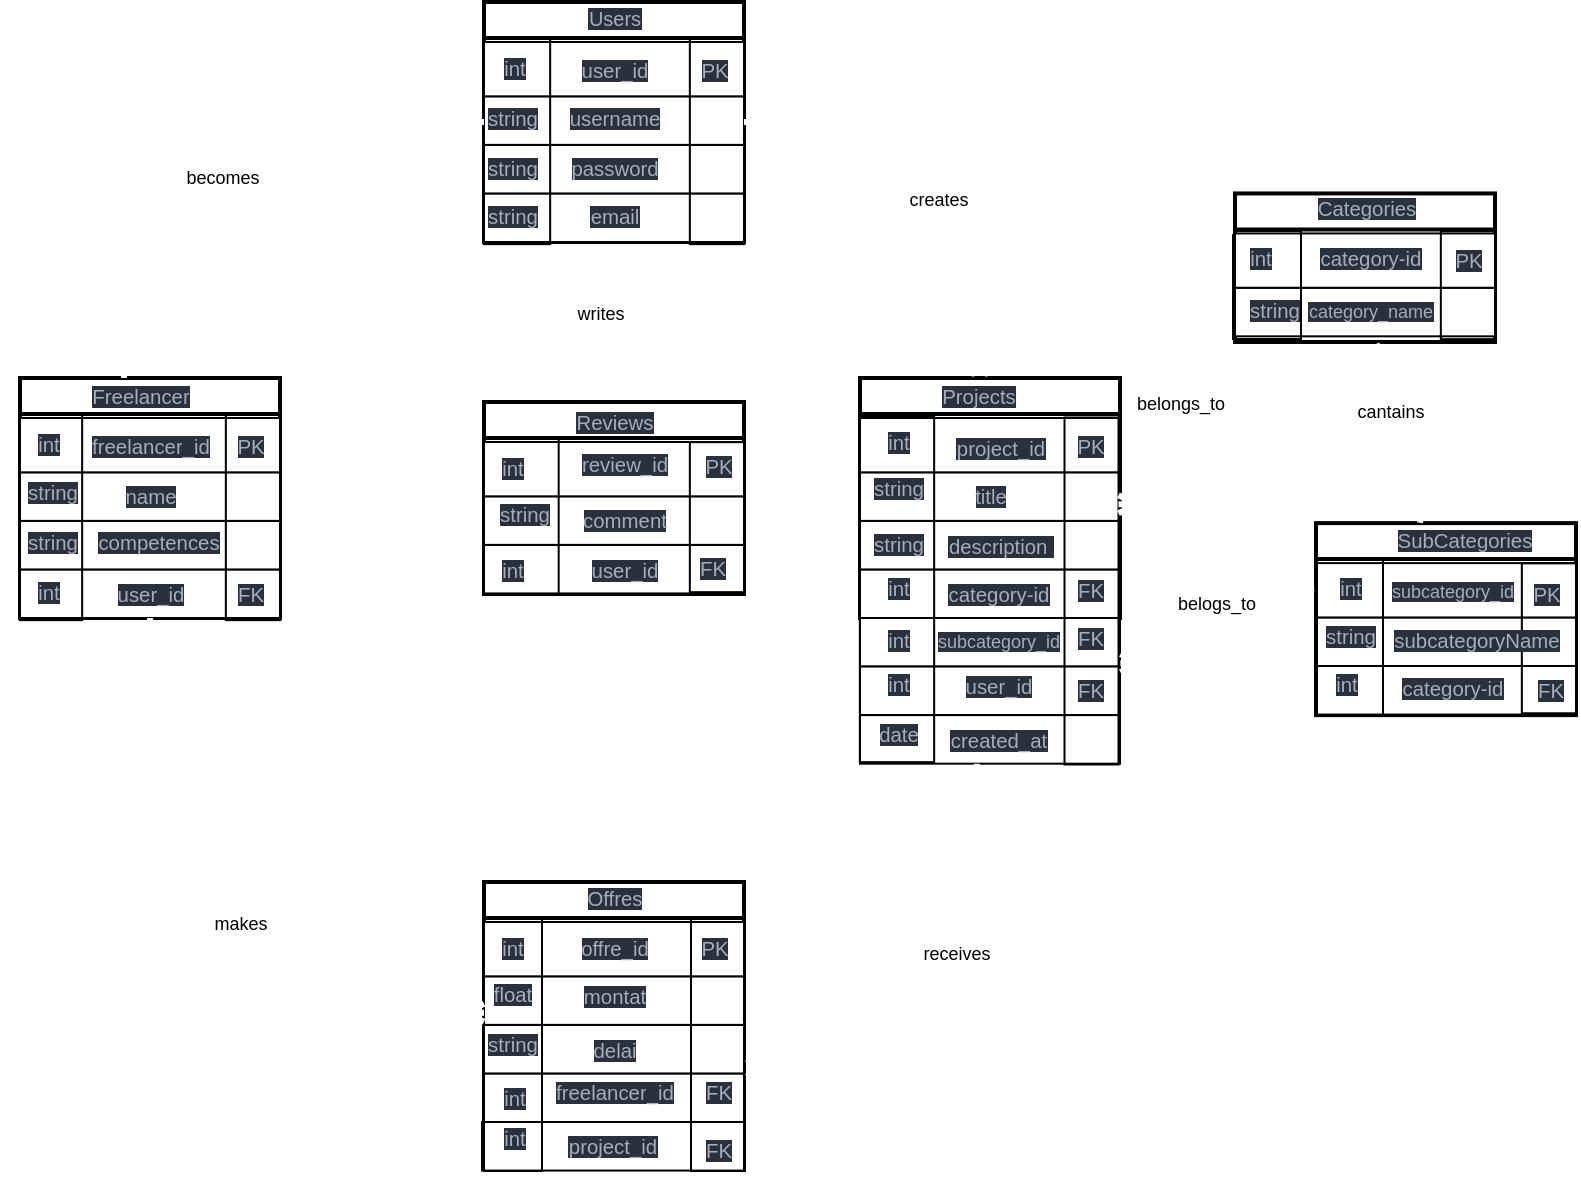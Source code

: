 <mxfile>
    <diagram id="VDXFUBo6pc3ZmlPbq-25" name="Page-1">
        <mxGraphModel dx="319" dy="726" grid="1" gridSize="10" guides="1" tooltips="1" connect="1" arrows="1" fold="1" page="1" pageScale="1" pageWidth="850" pageHeight="1100" math="0" shadow="0">
            <root>
                <mxCell id="0"/>
                <mxCell id="1" parent="0"/>
                <mxCell id="11" value="" style="edgeStyle=none;html=1;strokeColor=#FFFFFF;strokeWidth=3;endArrow=ERzeroToMany;endFill=0;endSize=5;targetPerimeterSpacing=0;elbow=vertical;rounded=1;startArrow=ERmandOne;startFill=0;" parent="1" edge="1">
                    <mxGeometry relative="1" as="geometry">
                        <mxPoint x="359.74" y="210" as="sourcePoint"/>
                        <mxPoint x="359.74" y="290" as="targetPoint"/>
                    </mxGeometry>
                </mxCell>
                <mxCell id="244" value="writes" style="edgeLabel;html=1;align=center;verticalAlign=middle;resizable=0;points=[];fontSize=9;" vertex="1" connectable="0" parent="11">
                    <mxGeometry x="-0.262" y="-3" relative="1" as="geometry">
                        <mxPoint x="1" y="6" as="offset"/>
                    </mxGeometry>
                </mxCell>
                <mxCell id="31" value="" style="strokeWidth=2;html=1;shape=mxgraph.lean_mapping.manufacturing_process;fontSize=12;verticalAlign=middle;html=1;align=center;whiteSpace=wrap;rounded=1;strokeColor=default;fontFamily=Helvetica;fontColor=default;fillColor=default;gradientColor=none;horizontal=1;" parent="1" vertex="1">
                    <mxGeometry x="300" y="90" width="130" height="120" as="geometry"/>
                </mxCell>
                <mxCell id="41" value="" style="text;fontSize=12;spacingLeft=2;verticalAlign=top;align=center;spacingTop=-5;resizeWidth=1;rounded=0;strokeColor=default;fontFamily=Helvetica;fontColor=default;fillColor=default;gradientColor=none;html=1;" parent="1" vertex="1">
                    <mxGeometry x="300" y="185.72" width="130" height="24.28" as="geometry"/>
                </mxCell>
                <mxCell id="47" value="" style="text;fontSize=12;spacingLeft=2;verticalAlign=top;align=center;spacingTop=-5;resizeWidth=1;rounded=0;strokeColor=default;fontFamily=Helvetica;fontColor=default;fillColor=default;gradientColor=none;html=1;" parent="1" vertex="1">
                    <mxGeometry x="300" y="161.44" width="130" height="24.28" as="geometry"/>
                </mxCell>
                <mxCell id="48" value="" style="text;fontSize=12;spacingLeft=2;verticalAlign=top;align=center;spacingTop=-5;resizeWidth=1;rounded=0;strokeColor=default;fontFamily=Helvetica;fontColor=default;fillColor=default;gradientColor=none;html=1;" parent="1" vertex="1">
                    <mxGeometry x="300" y="137.16" width="130" height="24.28" as="geometry"/>
                </mxCell>
                <mxCell id="49" value="" style="text;fontSize=12;spacingLeft=2;verticalAlign=top;align=center;spacingTop=-5;resizeWidth=1;rounded=0;strokeColor=default;fontFamily=Helvetica;fontColor=default;fillColor=default;gradientColor=none;html=1;" parent="1" vertex="1">
                    <mxGeometry x="300" y="110" width="130" height="27.16" as="geometry"/>
                </mxCell>
                <mxCell id="51" value="" style="text;fontSize=12;spacingLeft=2;verticalAlign=top;align=center;spacingTop=-5;resizeWidth=1;rounded=0;strokeColor=default;fontFamily=Helvetica;fontColor=default;fillColor=none;gradientColor=none;html=1;rotation=90;" parent="1" vertex="1">
                    <mxGeometry x="365" y="146" width="103" height="27.16" as="geometry"/>
                </mxCell>
                <mxCell id="52" value="" style="text;fontSize=12;spacingLeft=2;verticalAlign=top;align=center;spacingTop=-5;resizeWidth=1;rounded=0;strokeColor=default;fontFamily=Helvetica;fontColor=default;fillColor=none;gradientColor=none;html=1;rotation=90;" parent="1" vertex="1">
                    <mxGeometry x="265" y="143" width="103" height="33.16" as="geometry"/>
                </mxCell>
                <mxCell id="56" value="" style="strokeWidth=2;html=1;shape=mxgraph.lean_mapping.manufacturing_process;fontSize=12;verticalAlign=middle;html=1;align=center;whiteSpace=wrap;rounded=1;strokeColor=default;fontFamily=Helvetica;fontColor=default;fillColor=default;gradientColor=none;horizontal=1;" parent="1" vertex="1">
                    <mxGeometry x="300" y="290" width="130" height="96" as="geometry"/>
                </mxCell>
                <mxCell id="58" value="" style="text;fontSize=12;spacingLeft=2;verticalAlign=top;align=center;spacingTop=-5;resizeWidth=1;rounded=0;strokeColor=default;fontFamily=Helvetica;fontColor=default;fillColor=default;gradientColor=none;html=1;" parent="1" vertex="1">
                    <mxGeometry x="300" y="361.44" width="130" height="24.28" as="geometry"/>
                </mxCell>
                <mxCell id="59" value="" style="text;fontSize=12;spacingLeft=2;verticalAlign=top;align=center;spacingTop=-5;resizeWidth=1;rounded=0;strokeColor=default;fontFamily=Helvetica;fontColor=default;fillColor=default;gradientColor=none;html=1;" parent="1" vertex="1">
                    <mxGeometry x="300" y="337.16" width="130" height="24.28" as="geometry"/>
                </mxCell>
                <mxCell id="60" value="" style="text;fontSize=12;spacingLeft=2;verticalAlign=top;align=center;spacingTop=-5;resizeWidth=1;rounded=0;strokeColor=default;fontFamily=Helvetica;fontColor=default;fillColor=default;gradientColor=none;html=1;" parent="1" vertex="1">
                    <mxGeometry x="300" y="310" width="130" height="27.16" as="geometry"/>
                </mxCell>
                <mxCell id="61" value="" style="text;fontSize=12;spacingLeft=2;verticalAlign=top;align=center;spacingTop=-5;resizeWidth=1;rounded=0;strokeColor=default;fontFamily=Helvetica;fontColor=default;fillColor=none;gradientColor=none;html=1;rotation=90;" parent="1" vertex="1">
                    <mxGeometry x="379" y="334" width="75" height="27.16" as="geometry"/>
                </mxCell>
                <mxCell id="62" value="" style="text;fontSize=12;spacingLeft=2;verticalAlign=top;align=center;spacingTop=-5;resizeWidth=1;rounded=0;strokeColor=default;fontFamily=Helvetica;fontColor=default;fillColor=none;gradientColor=none;html=1;rotation=90;" parent="1" vertex="1">
                    <mxGeometry x="279.63" y="328.38" width="78" height="37.41" as="geometry"/>
                </mxCell>
                <mxCell id="63" value="" style="strokeWidth=2;html=1;shape=mxgraph.lean_mapping.manufacturing_process;fontSize=12;verticalAlign=middle;html=1;align=center;whiteSpace=wrap;rounded=1;strokeColor=default;fontFamily=Helvetica;fontColor=default;fillColor=default;gradientColor=none;horizontal=1;" parent="1" vertex="1">
                    <mxGeometry x="68" y="278" width="130" height="120" as="geometry"/>
                </mxCell>
                <mxCell id="64" value="" style="text;fontSize=12;spacingLeft=2;verticalAlign=top;align=center;spacingTop=-5;resizeWidth=1;rounded=0;strokeColor=default;fontFamily=Helvetica;fontColor=default;fillColor=default;gradientColor=none;html=1;" parent="1" vertex="1">
                    <mxGeometry x="68" y="373.72" width="130" height="24.28" as="geometry"/>
                </mxCell>
                <mxCell id="65" value="" style="text;fontSize=12;spacingLeft=2;verticalAlign=top;align=center;spacingTop=-5;resizeWidth=1;rounded=0;strokeColor=default;fontFamily=Helvetica;fontColor=default;fillColor=default;gradientColor=none;html=1;" parent="1" vertex="1">
                    <mxGeometry x="68" y="349.44" width="130" height="24.28" as="geometry"/>
                </mxCell>
                <mxCell id="66" value="" style="text;fontSize=12;spacingLeft=2;verticalAlign=top;align=center;spacingTop=-5;resizeWidth=1;rounded=0;strokeColor=default;fontFamily=Helvetica;fontColor=default;fillColor=default;gradientColor=none;html=1;" parent="1" vertex="1">
                    <mxGeometry x="68" y="325.16" width="130" height="24.28" as="geometry"/>
                </mxCell>
                <mxCell id="67" value="" style="text;fontSize=12;spacingLeft=2;verticalAlign=top;align=center;spacingTop=-5;resizeWidth=1;rounded=0;strokeColor=default;fontFamily=Helvetica;fontColor=default;fillColor=default;gradientColor=none;html=1;" parent="1" vertex="1">
                    <mxGeometry x="68" y="298" width="130" height="27.16" as="geometry"/>
                </mxCell>
                <mxCell id="68" value="" style="text;fontSize=12;spacingLeft=2;verticalAlign=top;align=center;spacingTop=-5;resizeWidth=1;rounded=0;strokeColor=default;fontFamily=Helvetica;fontColor=default;fillColor=none;gradientColor=none;html=1;rotation=90;" parent="1" vertex="1">
                    <mxGeometry x="133" y="334" width="103" height="27.16" as="geometry"/>
                </mxCell>
                <mxCell id="69" value="" style="text;fontSize=12;spacingLeft=2;verticalAlign=top;align=center;spacingTop=-5;resizeWidth=1;rounded=0;strokeColor=default;fontFamily=Helvetica;fontColor=default;fillColor=none;gradientColor=none;html=1;rotation=90;" parent="1" vertex="1">
                    <mxGeometry x="32" y="332" width="103" height="31.16" as="geometry"/>
                </mxCell>
                <mxCell id="70" value="" style="edgeStyle=orthogonalEdgeStyle;html=1;strokeColor=#FFFFFF;strokeWidth=3;endArrow=ERone;endFill=0;endSize=5;targetPerimeterSpacing=0;elbow=vertical;rounded=1;startArrow=ERmandOne;startFill=0;curved=1;" parent="1" source="31" edge="1">
                    <mxGeometry relative="1" as="geometry">
                        <mxPoint x="120" y="198.0" as="sourcePoint"/>
                        <mxPoint x="120" y="278.0" as="targetPoint"/>
                    </mxGeometry>
                </mxCell>
                <mxCell id="233" value="becomes" style="edgeLabel;html=1;align=center;verticalAlign=middle;resizable=0;points=[];fontSize=9;" vertex="1" connectable="0" parent="70">
                    <mxGeometry x="-0.148" y="28" relative="1" as="geometry">
                        <mxPoint as="offset"/>
                    </mxGeometry>
                </mxCell>
                <mxCell id="73" value="" style="strokeWidth=2;html=1;shape=mxgraph.lean_mapping.manufacturing_process;fontSize=12;verticalAlign=middle;html=1;align=center;whiteSpace=wrap;rounded=1;strokeColor=default;fontFamily=Helvetica;fontColor=default;fillColor=default;gradientColor=none;horizontal=1;" parent="1" vertex="1">
                    <mxGeometry x="488" y="278" width="130" height="120" as="geometry"/>
                </mxCell>
                <mxCell id="74" value="" style="text;fontSize=12;spacingLeft=2;verticalAlign=top;align=center;spacingTop=-5;resizeWidth=1;rounded=0;strokeColor=default;fontFamily=Helvetica;fontColor=default;fillColor=default;gradientColor=none;html=1;" parent="1" vertex="1">
                    <mxGeometry x="488" y="373.72" width="130" height="24.28" as="geometry"/>
                </mxCell>
                <mxCell id="75" value="" style="text;fontSize=12;spacingLeft=2;verticalAlign=top;align=center;spacingTop=-5;resizeWidth=1;rounded=0;strokeColor=default;fontFamily=Helvetica;fontColor=default;fillColor=default;gradientColor=none;html=1;" parent="1" vertex="1">
                    <mxGeometry x="488" y="349.44" width="130" height="24.28" as="geometry"/>
                </mxCell>
                <mxCell id="76" value="" style="text;fontSize=12;spacingLeft=2;verticalAlign=top;align=center;spacingTop=-5;resizeWidth=1;rounded=0;strokeColor=default;fontFamily=Helvetica;fontColor=default;fillColor=default;gradientColor=none;html=1;" parent="1" vertex="1">
                    <mxGeometry x="488" y="325.16" width="130" height="24.28" as="geometry"/>
                </mxCell>
                <mxCell id="77" value="" style="text;fontSize=12;spacingLeft=2;verticalAlign=top;align=center;spacingTop=-5;resizeWidth=1;rounded=0;strokeColor=default;fontFamily=Helvetica;fontColor=default;fillColor=default;gradientColor=none;html=1;" parent="1" vertex="1">
                    <mxGeometry x="488" y="298" width="130" height="27.16" as="geometry"/>
                </mxCell>
                <mxCell id="80" value="" style="text;fontSize=12;spacingLeft=2;verticalAlign=top;align=center;spacingTop=-5;resizeWidth=1;rounded=0;strokeColor=default;fontFamily=Helvetica;fontColor=default;fillColor=default;gradientColor=none;html=1;fillStyle=auto;" parent="1" vertex="1">
                    <mxGeometry x="488" y="398" width="130" height="24.28" as="geometry"/>
                </mxCell>
                <mxCell id="81" value="" style="text;fontSize=12;spacingLeft=2;verticalAlign=top;align=center;spacingTop=-5;resizeWidth=1;rounded=0;strokeColor=default;fontFamily=Helvetica;fontColor=default;fillColor=default;gradientColor=none;html=1;" parent="1" vertex="1">
                    <mxGeometry x="488" y="422.28" width="130" height="24.28" as="geometry"/>
                </mxCell>
                <mxCell id="82" value="" style="text;fontSize=12;spacingLeft=2;verticalAlign=top;align=center;spacingTop=-5;resizeWidth=1;rounded=0;strokeColor=default;fontFamily=Helvetica;fontColor=default;fillColor=default;gradientColor=none;html=1;" parent="1" vertex="1">
                    <mxGeometry x="488" y="446.56" width="130" height="24.28" as="geometry"/>
                </mxCell>
                <mxCell id="83" value="" style="text;fontSize=12;spacingLeft=2;verticalAlign=top;align=center;spacingTop=-5;resizeWidth=1;rounded=0;strokeColor=default;fontFamily=Helvetica;fontColor=default;fillColor=none;gradientColor=none;html=1;rotation=90;" parent="1" vertex="1">
                    <mxGeometry x="517" y="371" width="173.5" height="27" as="geometry"/>
                </mxCell>
                <mxCell id="84" value="" style="text;fontSize=12;spacingLeft=2;verticalAlign=top;align=center;spacingTop=-5;resizeWidth=1;rounded=0;strokeColor=default;fontFamily=Helvetica;fontColor=default;fillColor=none;gradientColor=none;html=1;rotation=90;" parent="1" vertex="1">
                    <mxGeometry x="420" y="365" width="173" height="37.16" as="geometry"/>
                </mxCell>
                <mxCell id="85" value="" style="edgeStyle=orthogonalEdgeStyle;html=1;strokeColor=#FFFFFF;strokeWidth=3;endArrow=ERzeroToMany;endFill=0;endSize=5;targetPerimeterSpacing=0;elbow=vertical;rounded=1;startArrow=ERmandOne;startFill=0;curved=1;entryX=0.46;entryY=-0.01;entryDx=0;entryDy=0;entryPerimeter=0;" parent="1" source="31" target="73" edge="1">
                    <mxGeometry relative="1" as="geometry">
                        <mxPoint x="660" y="161.44" as="sourcePoint"/>
                        <mxPoint x="480" y="289.44" as="targetPoint"/>
                    </mxGeometry>
                </mxCell>
                <mxCell id="231" value="creates" style="edgeLabel;html=1;align=center;verticalAlign=middle;resizable=0;points=[];fontSize=9;" vertex="1" connectable="0" parent="85">
                    <mxGeometry x="0.274" y="-15" relative="1" as="geometry">
                        <mxPoint x="-6" y="1" as="offset"/>
                    </mxGeometry>
                </mxCell>
                <mxCell id="87" value="" style="strokeWidth=2;html=1;shape=mxgraph.lean_mapping.manufacturing_process;fontSize=12;verticalAlign=middle;html=1;align=center;whiteSpace=wrap;rounded=1;strokeColor=default;fontFamily=Helvetica;fontColor=default;fillColor=default;gradientColor=none;horizontal=1;" parent="1" vertex="1">
                    <mxGeometry x="300" y="530" width="130" height="120" as="geometry"/>
                </mxCell>
                <mxCell id="88" value="" style="text;fontSize=12;spacingLeft=2;verticalAlign=top;align=center;spacingTop=-5;resizeWidth=1;rounded=0;strokeColor=default;fontFamily=Helvetica;fontColor=default;fillColor=default;gradientColor=none;html=1;" parent="1" vertex="1">
                    <mxGeometry x="300" y="625.72" width="130" height="24.28" as="geometry"/>
                </mxCell>
                <mxCell id="89" value="" style="text;fontSize=12;spacingLeft=2;verticalAlign=top;align=center;spacingTop=-5;resizeWidth=1;rounded=0;strokeColor=default;fontFamily=Helvetica;fontColor=default;fillColor=default;gradientColor=none;html=1;" parent="1" vertex="1">
                    <mxGeometry x="300" y="601.44" width="130" height="24.28" as="geometry"/>
                </mxCell>
                <mxCell id="90" value="" style="text;fontSize=12;spacingLeft=2;verticalAlign=top;align=center;spacingTop=-5;resizeWidth=1;rounded=0;strokeColor=default;fontFamily=Helvetica;fontColor=default;fillColor=default;gradientColor=none;html=1;" parent="1" vertex="1">
                    <mxGeometry x="300" y="577.16" width="130" height="24.28" as="geometry"/>
                </mxCell>
                <mxCell id="91" value="" style="text;fontSize=12;spacingLeft=2;verticalAlign=top;align=center;spacingTop=-5;resizeWidth=1;rounded=0;strokeColor=default;fontFamily=Helvetica;fontColor=default;fillColor=default;gradientColor=none;html=1;" parent="1" vertex="1">
                    <mxGeometry x="300" y="550" width="130" height="27.16" as="geometry"/>
                </mxCell>
                <mxCell id="94" value="" style="text;fontSize=12;spacingLeft=2;verticalAlign=top;align=center;spacingTop=-5;resizeWidth=1;rounded=0;strokeColor=default;fontFamily=Helvetica;fontColor=default;fillColor=default;gradientColor=none;html=1;" parent="1" vertex="1">
                    <mxGeometry x="299" y="650" width="131" height="24.28" as="geometry"/>
                </mxCell>
                <mxCell id="95" value="" style="text;fontSize=12;spacingLeft=2;verticalAlign=top;align=center;spacingTop=-5;resizeWidth=1;rounded=0;strokeColor=default;fontFamily=Helvetica;fontColor=default;fillColor=none;gradientColor=none;html=1;rotation=90;" parent="1" vertex="1">
                    <mxGeometry x="354" y="598" width="126" height="27" as="geometry"/>
                </mxCell>
                <mxCell id="96" value="" style="text;fontSize=12;spacingLeft=2;verticalAlign=top;align=center;spacingTop=-5;resizeWidth=1;rounded=0;strokeColor=default;fontFamily=Helvetica;fontColor=default;fillColor=none;gradientColor=none;html=1;rotation=90;" parent="1" vertex="1">
                    <mxGeometry x="251.5" y="597" width="126" height="29" as="geometry"/>
                </mxCell>
                <mxCell id="97" value="" style="edgeStyle=orthogonalEdgeStyle;html=1;strokeColor=#FFFFFF;strokeWidth=3;endArrow=ERzeroToMany;endFill=0;endSize=5;targetPerimeterSpacing=0;elbow=vertical;rounded=1;startArrow=ERmandOne;startFill=0;curved=1;exitX=0.5;exitY=1;exitDx=0;exitDy=0;entryX=0;entryY=0.75;entryDx=0;entryDy=0;" parent="1" source="64" target="90" edge="1">
                    <mxGeometry relative="1" as="geometry">
                        <mxPoint x="260" y="480.0" as="sourcePoint"/>
                        <mxPoint x="80" y="608" as="targetPoint"/>
                    </mxGeometry>
                </mxCell>
                <mxCell id="234" value="makes" style="edgeLabel;html=1;align=center;verticalAlign=middle;resizable=0;points=[];fontSize=9;" vertex="1" connectable="0" parent="97">
                    <mxGeometry x="0.332" y="45" relative="1" as="geometry">
                        <mxPoint as="offset"/>
                    </mxGeometry>
                </mxCell>
                <mxCell id="99" value="" style="edgeStyle=orthogonalEdgeStyle;html=1;strokeColor=#FFFFFF;strokeWidth=3;endArrow=ERzeroToMany;endFill=0;endSize=5;targetPerimeterSpacing=0;rounded=1;startArrow=ERmandOne;startFill=0;exitX=0.449;exitY=0.999;exitDx=0;exitDy=0;entryX=0.591;entryY=-0.027;entryDx=0;entryDy=0;exitPerimeter=0;entryPerimeter=0;curved=1;" parent="1" source="82" target="95" edge="1">
                    <mxGeometry relative="1" as="geometry">
                        <mxPoint x="488" y="560.0" as="sourcePoint"/>
                        <mxPoint x="655" y="757.37" as="targetPoint"/>
                        <Array as="points">
                            <mxPoint x="546" y="580"/>
                            <mxPoint x="500" y="580"/>
                            <mxPoint x="500" y="623"/>
                        </Array>
                    </mxGeometry>
                </mxCell>
                <mxCell id="235" value="receives" style="edgeLabel;html=1;align=center;verticalAlign=middle;resizable=0;points=[];fontSize=9;" vertex="1" connectable="0" parent="99">
                    <mxGeometry x="-0.289" y="-11" relative="1" as="geometry">
                        <mxPoint as="offset"/>
                    </mxGeometry>
                </mxCell>
                <mxCell id="107" value="" style="strokeWidth=2;html=1;shape=mxgraph.lean_mapping.manufacturing_process;fontSize=12;verticalAlign=middle;html=1;align=center;whiteSpace=wrap;rounded=1;strokeColor=default;fontFamily=Helvetica;fontColor=default;fillColor=default;gradientColor=none;horizontal=1;" parent="1" vertex="1">
                    <mxGeometry x="675.5" y="185.72" width="130" height="74.28" as="geometry"/>
                </mxCell>
                <mxCell id="109" value="" style="text;fontSize=12;spacingLeft=2;verticalAlign=top;align=center;spacingTop=-5;resizeWidth=1;rounded=0;strokeColor=default;fontFamily=Helvetica;fontColor=default;fillColor=default;gradientColor=none;html=1;" parent="1" vertex="1">
                    <mxGeometry x="675.5" y="232.88" width="130" height="24.28" as="geometry"/>
                </mxCell>
                <mxCell id="110" value="" style="text;fontSize=12;spacingLeft=2;verticalAlign=top;align=center;spacingTop=-5;resizeWidth=1;rounded=0;strokeColor=default;fontFamily=Helvetica;fontColor=default;fillColor=default;gradientColor=none;html=1;" parent="1" vertex="1">
                    <mxGeometry x="675.5" y="205.72" width="130" height="27.16" as="geometry"/>
                </mxCell>
                <mxCell id="111" value="" style="text;fontSize=12;spacingLeft=2;verticalAlign=top;align=center;spacingTop=-5;resizeWidth=1;rounded=0;strokeColor=default;fontFamily=Helvetica;fontColor=default;fillColor=none;gradientColor=none;html=1;rotation=90;" parent="1" vertex="1">
                    <mxGeometry x="765" y="218" width="54" height="27.16" as="geometry"/>
                </mxCell>
                <mxCell id="112" value="" style="text;fontSize=12;spacingLeft=2;verticalAlign=top;align=center;spacingTop=-5;resizeWidth=1;rounded=0;strokeColor=default;fontFamily=Helvetica;fontColor=default;fillColor=none;gradientColor=none;html=1;rotation=90;" parent="1" vertex="1">
                    <mxGeometry x="664.5" y="214.5" width="54" height="34" as="geometry"/>
                </mxCell>
                <mxCell id="113" value="" style="strokeWidth=2;html=1;shape=mxgraph.lean_mapping.manufacturing_process;fontSize=12;verticalAlign=middle;html=1;align=center;whiteSpace=wrap;rounded=1;strokeColor=default;fontFamily=Helvetica;fontColor=default;fillColor=default;gradientColor=none;horizontal=1;" parent="1" vertex="1">
                    <mxGeometry x="716" y="350.56" width="130" height="96" as="geometry"/>
                </mxCell>
                <mxCell id="114" value="" style="text;fontSize=12;spacingLeft=2;verticalAlign=top;align=center;spacingTop=-5;resizeWidth=1;rounded=0;strokeColor=default;fontFamily=Helvetica;fontColor=default;fillColor=default;gradientColor=none;html=1;" parent="1" vertex="1">
                    <mxGeometry x="716" y="422.0" width="130" height="24.28" as="geometry"/>
                </mxCell>
                <mxCell id="115" value="" style="text;fontSize=12;spacingLeft=2;verticalAlign=top;align=center;spacingTop=-5;resizeWidth=1;rounded=0;strokeColor=default;fontFamily=Helvetica;fontColor=default;fillColor=default;gradientColor=none;html=1;" parent="1" vertex="1">
                    <mxGeometry x="716" y="397.72" width="130" height="24.28" as="geometry"/>
                </mxCell>
                <mxCell id="116" value="" style="text;fontSize=12;spacingLeft=2;verticalAlign=top;align=center;spacingTop=-5;resizeWidth=1;rounded=0;strokeColor=default;fontFamily=Helvetica;fontColor=default;fillColor=default;gradientColor=none;html=1;" parent="1" vertex="1">
                    <mxGeometry x="716" y="370.56" width="130" height="27.16" as="geometry"/>
                </mxCell>
                <mxCell id="117" value="" style="text;fontSize=12;spacingLeft=2;verticalAlign=top;align=center;spacingTop=-5;resizeWidth=1;rounded=0;strokeColor=default;fontFamily=Helvetica;fontColor=default;fillColor=none;gradientColor=none;html=1;rotation=90;" parent="1" vertex="1">
                    <mxGeometry x="795" y="394.56" width="75" height="27.16" as="geometry"/>
                </mxCell>
                <mxCell id="118" value="" style="text;fontSize=12;spacingLeft=2;verticalAlign=top;align=center;spacingTop=-5;resizeWidth=1;rounded=0;strokeColor=default;fontFamily=Helvetica;fontColor=default;fillColor=none;gradientColor=none;html=1;rotation=90;" parent="1" vertex="1">
                    <mxGeometry x="694" y="391" width="78" height="33" as="geometry"/>
                </mxCell>
                <mxCell id="120" value="" style="html=1;strokeColor=#FFFFFF;strokeWidth=3;endArrow=ERzeroToMany;endFill=0;endSize=5;targetPerimeterSpacing=0;rounded=1;startArrow=ERmandOne;startFill=0;entryX=0.25;entryY=0;entryDx=0;entryDy=0;exitX=0;exitY=1;exitDx=0;exitDy=0;edgeStyle=elbowEdgeStyle;" parent="1" source="112" target="83" edge="1">
                    <mxGeometry relative="1" as="geometry">
                        <mxPoint x="557.7" y="118.413" as="sourcePoint"/>
                        <mxPoint x="675.5" y="245.16" as="targetPoint"/>
                    </mxGeometry>
                </mxCell>
                <mxCell id="263" value="belongs_to" style="edgeLabel;html=1;align=center;verticalAlign=middle;resizable=0;points=[];fontSize=9;" vertex="1" connectable="0" parent="120">
                    <mxGeometry x="0.185" y="2" relative="1" as="geometry">
                        <mxPoint as="offset"/>
                    </mxGeometry>
                </mxCell>
                <mxCell id="122" value="" style="html=1;strokeColor=#FFFFFF;strokeWidth=3;endArrow=ERzeroToMany;endFill=0;endSize=5;targetPerimeterSpacing=0;rounded=1;startArrow=ERmandOne;startFill=0;entryX=0.708;entryY=-0.035;entryDx=0;entryDy=0;exitX=-0.007;exitY=0.35;exitDx=0;exitDy=0;edgeStyle=elbowEdgeStyle;exitPerimeter=0;entryPerimeter=0;" parent="1" source="113" target="83" edge="1">
                    <mxGeometry relative="1" as="geometry">
                        <mxPoint x="717.25" y="325.16" as="sourcePoint"/>
                        <mxPoint x="660" y="461.785" as="targetPoint"/>
                    </mxGeometry>
                </mxCell>
                <mxCell id="262" value="belogs_to" style="edgeLabel;html=1;align=center;verticalAlign=middle;resizable=0;points=[];fontSize=9;" vertex="1" connectable="0" parent="122">
                    <mxGeometry x="-0.175" y="-1" relative="1" as="geometry">
                        <mxPoint as="offset"/>
                    </mxGeometry>
                </mxCell>
                <mxCell id="124" value="" style="html=1;strokeColor=#FFFFFF;strokeWidth=3;endArrow=ERzeroToMany;endFill=0;endSize=5;targetPerimeterSpacing=0;rounded=1;startArrow=ERmandOne;startFill=0;entryX=0.433;entryY=-0.015;entryDx=0;entryDy=0;exitX=0.545;exitY=1.011;exitDx=0;exitDy=0;exitPerimeter=0;entryPerimeter=0;" parent="1" source="107" target="113" edge="1">
                    <mxGeometry relative="1" as="geometry">
                        <mxPoint x="765.0" y="288.73" as="sourcePoint"/>
                        <mxPoint x="668.105" y="325.158" as="targetPoint"/>
                    </mxGeometry>
                </mxCell>
                <mxCell id="261" value="cantains" style="edgeLabel;html=1;align=center;verticalAlign=middle;resizable=0;points=[];fontSize=9;" vertex="1" connectable="0" parent="124">
                    <mxGeometry x="-0.252" y="-3" relative="1" as="geometry">
                        <mxPoint as="offset"/>
                    </mxGeometry>
                </mxCell>
                <mxCell id="126" value="&lt;div style=&quot;text-align: start;&quot;&gt;&lt;span style=&quot;color: rgb(166, 173, 187); font-family: &amp;quot;trebuchet ms&amp;quot;, verdana, arial, sans-serif; font-size: 10.2px; background-color: rgb(42, 48, 60);&quot;&gt;PK&lt;/span&gt;&lt;br&gt;&lt;/div&gt;" style="text;html=1;align=center;verticalAlign=middle;resizable=0;points=[];autosize=1;strokeColor=none;fillColor=none;spacing=0;" parent="1" vertex="1">
                    <mxGeometry x="400" y="113.58" width="30" height="20" as="geometry"/>
                </mxCell>
                <mxCell id="127" value="&lt;span style=&quot;color: rgb(166, 173, 187); font-family: &amp;quot;trebuchet ms&amp;quot;, verdana, arial, sans-serif; font-size: 10.2px; text-align: start; background-color: rgb(42, 48, 60);&quot;&gt;user_id&lt;/span&gt;" style="text;html=1;align=center;verticalAlign=middle;resizable=0;points=[];autosize=1;strokeColor=none;fillColor=none;" parent="1" vertex="1">
                    <mxGeometry x="335" y="108.58" width="60" height="30" as="geometry"/>
                </mxCell>
                <mxCell id="129" value="&lt;span style=&quot;color: rgb(166, 173, 187); font-family: &amp;quot;trebuchet ms&amp;quot;, verdana, arial, sans-serif; font-size: 10.2px; text-align: start; background-color: rgb(42, 48, 60);&quot;&gt;int&lt;/span&gt;" style="text;html=1;align=center;verticalAlign=middle;resizable=0;points=[];autosize=1;strokeColor=none;fillColor=none;fontSize=10;spacing=0;" parent="1" vertex="1">
                    <mxGeometry x="300" y="113.58" width="30" height="20" as="geometry"/>
                </mxCell>
                <mxCell id="130" value="&lt;span style=&quot;color: rgb(166, 173, 187); font-family: &amp;quot;trebuchet ms&amp;quot;, verdana, arial, sans-serif; text-align: start; background-color: rgb(42, 48, 60); font-size: 10px;&quot;&gt;Users&lt;/span&gt;" style="text;html=1;align=center;verticalAlign=middle;resizable=0;points=[];autosize=1;strokeColor=none;fillColor=none;strokeWidth=1;spacingTop=-5;spacing=0;fontSize=10;" parent="1" vertex="1">
                    <mxGeometry x="344.5" y="95" width="40" height="10" as="geometry"/>
                </mxCell>
                <mxCell id="131" value="&lt;span style=&quot;color: rgb(166, 173, 187); font-family: &amp;quot;trebuchet ms&amp;quot;, verdana, arial, sans-serif; font-size: 10.2px; text-align: start; background-color: rgb(42, 48, 60);&quot;&gt;email&lt;/span&gt;" style="text;html=1;align=center;verticalAlign=middle;resizable=0;points=[];autosize=1;strokeColor=none;fillColor=none;fontSize=10;strokeWidth=1;" parent="1" vertex="1">
                    <mxGeometry x="340" y="182.86" width="50" height="30" as="geometry"/>
                </mxCell>
                <mxCell id="134" value="&lt;span style=&quot;color: rgb(166, 173, 187); font-family: &amp;quot;trebuchet ms&amp;quot;, verdana, arial, sans-serif; font-size: 10.2px; text-align: start; background-color: rgb(42, 48, 60);&quot;&gt;username&lt;/span&gt;" style="text;html=1;align=center;verticalAlign=middle;resizable=0;points=[];autosize=1;strokeColor=none;fillColor=none;fontSize=10;strokeWidth=1;" parent="1" vertex="1">
                    <mxGeometry x="330" y="133.58" width="70" height="30" as="geometry"/>
                </mxCell>
                <mxCell id="136" value="&lt;span style=&quot;color: rgb(166, 173, 187); font-family: &amp;quot;trebuchet ms&amp;quot;, verdana, arial, sans-serif; font-size: 10.2px; text-align: start; background-color: rgb(42, 48, 60);&quot;&gt;string&lt;/span&gt;" style="text;html=1;align=center;verticalAlign=middle;resizable=0;points=[];autosize=1;strokeColor=none;fillColor=none;fontSize=10;strokeWidth=1;" parent="1" vertex="1">
                    <mxGeometry x="288.5" y="182.86" width="50" height="30" as="geometry"/>
                </mxCell>
                <mxCell id="137" value="&lt;span style=&quot;color: rgb(166, 173, 187); font-family: &amp;quot;trebuchet ms&amp;quot;, verdana, arial, sans-serif; font-size: 10.2px; text-align: start; background-color: rgb(42, 48, 60);&quot;&gt;string&lt;/span&gt;" style="text;html=1;align=center;verticalAlign=middle;resizable=0;points=[];autosize=1;strokeColor=none;fillColor=none;fontSize=10;strokeWidth=1;" parent="1" vertex="1">
                    <mxGeometry x="288.5" y="158.58" width="50" height="30" as="geometry"/>
                </mxCell>
                <mxCell id="138" value="&lt;span style=&quot;color: rgb(166, 173, 187); font-family: &amp;quot;trebuchet ms&amp;quot;, verdana, arial, sans-serif; font-size: 10.2px; text-align: start; background-color: rgb(42, 48, 60);&quot;&gt;string&lt;/span&gt;" style="text;html=1;align=center;verticalAlign=middle;resizable=0;points=[];autosize=1;strokeColor=none;fillColor=none;fontSize=10;strokeWidth=1;" parent="1" vertex="1">
                    <mxGeometry x="288.5" y="134.3" width="50" height="30" as="geometry"/>
                </mxCell>
                <mxCell id="139" value="&lt;span style=&quot;color: rgb(166, 173, 187); font-family: &amp;quot;trebuchet ms&amp;quot;, verdana, arial, sans-serif; font-size: 10.2px; text-align: start; background-color: rgb(42, 48, 60);&quot;&gt;password&lt;/span&gt;" style="text;html=1;align=center;verticalAlign=middle;resizable=0;points=[];autosize=1;strokeColor=none;fillColor=none;fontSize=10;" parent="1" vertex="1">
                    <mxGeometry x="330" y="158.58" width="70" height="30" as="geometry"/>
                </mxCell>
                <mxCell id="145" value="&lt;span style=&quot;color: rgb(166, 173, 187); font-family: &amp;quot;trebuchet ms&amp;quot;, verdana, arial, sans-serif; font-size: 10.2px; text-align: start; background-color: rgb(42, 48, 60);&quot;&gt;int&lt;/span&gt;" style="text;html=1;align=center;verticalAlign=middle;resizable=0;points=[];autosize=1;strokeColor=none;fillColor=none;fontSize=10;spacing=0;" parent="1" vertex="1">
                    <mxGeometry x="66.5" y="301.58" width="30" height="20" as="geometry"/>
                </mxCell>
                <mxCell id="147" value="&lt;span style=&quot;color: rgb(166, 173, 187); font-family: &amp;quot;trebuchet ms&amp;quot;, verdana, arial, sans-serif; font-size: 10.2px; text-align: start; background-color: rgb(42, 48, 60);&quot;&gt;int&lt;/span&gt;" style="text;html=1;align=center;verticalAlign=middle;resizable=0;points=[];autosize=1;strokeColor=none;fillColor=none;fontSize=10;spacing=0;" parent="1" vertex="1">
                    <mxGeometry x="66.5" y="375.86" width="30" height="20" as="geometry"/>
                </mxCell>
                <mxCell id="148" value="&lt;span style=&quot;color: rgb(166, 173, 187); font-family: &amp;quot;trebuchet ms&amp;quot;, verdana, arial, sans-serif; font-size: 10.2px; text-align: start; background-color: rgb(42, 48, 60);&quot;&gt;string&lt;/span&gt;" style="text;html=1;align=center;verticalAlign=middle;resizable=0;points=[];autosize=1;strokeColor=none;fillColor=none;fontSize=10;strokeWidth=1;" parent="1" vertex="1">
                    <mxGeometry x="58.5" y="320.56" width="50" height="30" as="geometry"/>
                </mxCell>
                <mxCell id="149" value="&lt;span style=&quot;color: rgb(166, 173, 187); font-family: &amp;quot;trebuchet ms&amp;quot;, verdana, arial, sans-serif; font-size: 10.2px; text-align: start; background-color: rgb(42, 48, 60);&quot;&gt;string&lt;/span&gt;" style="text;html=1;align=center;verticalAlign=middle;resizable=0;points=[];autosize=1;strokeColor=none;fillColor=none;fontSize=10;strokeWidth=1;" parent="1" vertex="1">
                    <mxGeometry x="58.5" y="345.86" width="50" height="30" as="geometry"/>
                </mxCell>
                <mxCell id="154" value="&lt;p style=&quot;line-height: 100%;&quot;&gt;&lt;/p&gt;" style="text;html=1;align=center;verticalAlign=middle;resizable=0;points=[];autosize=1;strokeColor=none;fillColor=none;fontSize=9;" parent="1" vertex="1">
                    <mxGeometry x="230" y="210" width="20" height="20" as="geometry"/>
                </mxCell>
                <mxCell id="155" value="&lt;p style=&quot;line-height: 90%; font-size: 10px;&quot;&gt;&lt;/p&gt;" style="text;html=1;align=center;verticalAlign=middle;resizable=0;points=[];autosize=1;strokeColor=none;fillColor=none;fontSize=9;" parent="1" vertex="1">
                    <mxGeometry x="280" y="450" width="20" height="20" as="geometry"/>
                </mxCell>
                <mxCell id="156" value="&lt;div style=&quot;text-align: start;&quot;&gt;&lt;span style=&quot;color: rgb(166, 173, 187); font-family: &amp;quot;trebuchet ms&amp;quot;, verdana, arial, sans-serif; font-size: 10.2px; background-color: rgb(42, 48, 60);&quot;&gt;PK&lt;/span&gt;&lt;br&gt;&lt;/div&gt;" style="text;html=1;align=center;verticalAlign=middle;resizable=0;points=[];autosize=1;strokeColor=none;fillColor=none;spacing=0;" vertex="1" parent="1">
                    <mxGeometry x="168" y="301.58" width="30" height="20" as="geometry"/>
                </mxCell>
                <mxCell id="157" value="&lt;span style=&quot;color: rgb(166, 173, 187); font-family: &amp;quot;trebuchet ms&amp;quot;, verdana, arial, sans-serif; font-size: 10.2px; text-align: start; background-color: rgb(42, 48, 60);&quot;&gt;freelancer&lt;/span&gt;&lt;span style=&quot;color: rgb(166, 173, 187); font-family: &amp;quot;trebuchet ms&amp;quot;, verdana, arial, sans-serif; font-size: 10.2px; text-align: start; background-color: rgb(42, 48, 60);&quot;&gt;_id&lt;/span&gt;" style="text;html=1;align=center;verticalAlign=middle;resizable=0;points=[];autosize=1;strokeColor=none;fillColor=none;" vertex="1" parent="1">
                    <mxGeometry x="93" y="296.58" width="80" height="30" as="geometry"/>
                </mxCell>
                <mxCell id="159" value="&lt;span style=&quot;color: rgb(166, 173, 187); font-family: &amp;quot;trebuchet ms&amp;quot;, verdana, arial, sans-serif; font-size: 10.2px; text-align: start; background-color: rgb(42, 48, 60);&quot;&gt;name&lt;/span&gt;" style="text;html=1;align=center;verticalAlign=middle;resizable=0;points=[];autosize=1;strokeColor=none;fillColor=none;fontSize=10;strokeWidth=1;" vertex="1" parent="1">
                    <mxGeometry x="108" y="323" width="50" height="30" as="geometry"/>
                </mxCell>
                <mxCell id="161" value="&lt;span style=&quot;color: rgb(166, 173, 187); font-family: &amp;quot;trebuchet ms&amp;quot;, verdana, arial, sans-serif; font-size: 10.2px; text-align: start; background-color: rgb(42, 48, 60);&quot;&gt;competences&lt;/span&gt;" style="text;html=1;align=center;verticalAlign=middle;resizable=0;points=[];autosize=1;strokeColor=none;fillColor=none;fontSize=10;strokeWidth=1;" vertex="1" parent="1">
                    <mxGeometry x="96.5" y="345.86" width="80" height="30" as="geometry"/>
                </mxCell>
                <mxCell id="162" value="&lt;span style=&quot;color: rgb(166, 173, 187); font-family: &amp;quot;trebuchet ms&amp;quot;, verdana, arial, sans-serif; font-size: 10.2px; text-align: start; background-color: rgb(42, 48, 60);&quot;&gt;user_id&lt;/span&gt;" style="text;html=1;align=center;verticalAlign=middle;resizable=0;points=[];autosize=1;strokeColor=none;fillColor=none;" vertex="1" parent="1">
                    <mxGeometry x="103" y="371" width="60" height="30" as="geometry"/>
                </mxCell>
                <mxCell id="163" value="&lt;span style=&quot;color: rgb(166, 173, 187); font-family: &amp;quot;trebuchet ms&amp;quot;, verdana, arial, sans-serif; font-size: 10.2px; text-align: start; background-color: rgb(42, 48, 60);&quot;&gt;Freelancer&lt;/span&gt;" style="text;html=1;align=center;verticalAlign=middle;resizable=0;points=[];autosize=1;strokeColor=none;fillColor=none;" vertex="1" parent="1">
                    <mxGeometry x="93" y="271.58" width="70" height="30" as="geometry"/>
                </mxCell>
                <mxCell id="164" value="&lt;span style=&quot;color: rgb(166, 173, 187); font-family: &amp;quot;trebuchet ms&amp;quot;, verdana, arial, sans-serif; font-size: 10.2px; text-align: start; background-color: rgb(42, 48, 60);&quot;&gt;Offres&lt;/span&gt;" style="text;html=1;align=center;verticalAlign=middle;resizable=0;points=[];autosize=1;strokeColor=none;fillColor=none;spacing=0;" vertex="1" parent="1">
                    <mxGeometry x="340" y="528" width="50" height="20" as="geometry"/>
                </mxCell>
                <mxCell id="165" value="&lt;div style=&quot;text-align: start;&quot;&gt;&lt;span style=&quot;color: rgb(166, 173, 187); font-family: &amp;quot;trebuchet ms&amp;quot;, verdana, arial, sans-serif; font-size: 10.2px; background-color: rgb(42, 48, 60);&quot;&gt;FK&lt;/span&gt;&lt;br&gt;&lt;/div&gt;" style="text;html=1;align=center;verticalAlign=middle;resizable=0;points=[];autosize=1;strokeColor=none;fillColor=none;spacing=0;" vertex="1" parent="1">
                    <mxGeometry x="168" y="375.86" width="30" height="20" as="geometry"/>
                </mxCell>
                <mxCell id="167" value="&lt;span style=&quot;color: rgb(166, 173, 187); font-family: &amp;quot;trebuchet ms&amp;quot;, verdana, arial, sans-serif; font-size: 10.2px; text-align: start; background-color: rgb(42, 48, 60);&quot;&gt;int&lt;/span&gt;" style="text;html=1;align=center;verticalAlign=middle;resizable=0;points=[];autosize=1;strokeColor=none;fillColor=none;fontSize=10;spacing=0;" vertex="1" parent="1">
                    <mxGeometry x="298.5" y="553.58" width="30" height="20" as="geometry"/>
                </mxCell>
                <mxCell id="168" value="&lt;span style=&quot;color: rgb(166, 173, 187); font-family: &amp;quot;trebuchet ms&amp;quot;, verdana, arial, sans-serif; font-size: 10.2px; text-align: start; background-color: rgb(42, 48, 60);&quot;&gt;offre_id&lt;/span&gt;" style="text;html=1;align=center;verticalAlign=middle;resizable=0;points=[];autosize=1;strokeColor=none;fillColor=none;" vertex="1" parent="1">
                    <mxGeometry x="335" y="548" width="60" height="30" as="geometry"/>
                </mxCell>
                <mxCell id="169" value="&lt;div style=&quot;text-align: start;&quot;&gt;&lt;span style=&quot;color: rgb(166, 173, 187); font-family: &amp;quot;trebuchet ms&amp;quot;, verdana, arial, sans-serif; font-size: 10.2px; background-color: rgb(42, 48, 60);&quot;&gt;PK&lt;/span&gt;&lt;br&gt;&lt;/div&gt;" style="text;html=1;align=center;verticalAlign=middle;resizable=0;points=[];autosize=1;strokeColor=none;fillColor=none;spacing=0;" vertex="1" parent="1">
                    <mxGeometry x="400" y="553" width="30" height="20" as="geometry"/>
                </mxCell>
                <mxCell id="170" value="&lt;span style=&quot;color: rgb(166, 173, 187); font-family: &amp;quot;trebuchet ms&amp;quot;, verdana, arial, sans-serif; font-size: 10.2px; text-align: start; background-color: rgb(42, 48, 60);&quot;&gt;float&lt;/span&gt;" style="text;html=1;align=center;verticalAlign=middle;resizable=0;points=[];autosize=1;strokeColor=none;fillColor=none;fontSize=10;spacing=0;" vertex="1" parent="1">
                    <mxGeometry x="293.5" y="577.16" width="40" height="20" as="geometry"/>
                </mxCell>
                <mxCell id="171" value="&lt;span style=&quot;color: rgb(166, 173, 187); font-family: &amp;quot;trebuchet ms&amp;quot;, verdana, arial, sans-serif; font-size: 10.2px; text-align: start; background-color: rgb(42, 48, 60);&quot;&gt;montat&lt;/span&gt;" style="text;html=1;align=center;verticalAlign=middle;resizable=0;points=[];autosize=1;strokeColor=none;fillColor=none;" vertex="1" parent="1">
                    <mxGeometry x="334.5" y="572.16" width="60" height="30" as="geometry"/>
                </mxCell>
                <mxCell id="172" value="&lt;span style=&quot;color: rgb(166, 173, 187); font-family: &amp;quot;trebuchet ms&amp;quot;, verdana, arial, sans-serif; font-size: 10.2px; text-align: start; background-color: rgb(42, 48, 60);&quot;&gt;string&lt;/span&gt;" style="text;html=1;align=center;verticalAlign=middle;resizable=0;points=[];autosize=1;strokeColor=none;fillColor=none;fontSize=10;strokeWidth=1;" vertex="1" parent="1">
                    <mxGeometry x="288.5" y="597.0" width="50" height="30" as="geometry"/>
                </mxCell>
                <mxCell id="173" value="&lt;span style=&quot;color: rgb(166, 173, 187); font-family: &amp;quot;trebuchet ms&amp;quot;, verdana, arial, sans-serif; font-size: 10.2px; text-align: start; background-color: rgb(42, 48, 60);&quot;&gt;delai&lt;/span&gt;" style="text;html=1;align=center;verticalAlign=middle;resizable=0;points=[];autosize=1;strokeColor=none;fillColor=none;" vertex="1" parent="1">
                    <mxGeometry x="339.5" y="598.58" width="50" height="30" as="geometry"/>
                </mxCell>
                <mxCell id="205" value="&lt;span style=&quot;color: rgb(166, 173, 187); font-family: &amp;quot;trebuchet ms&amp;quot;, verdana, arial, sans-serif; font-size: 10.2px; text-align: start; background-color: rgb(42, 48, 60);&quot;&gt;int&lt;/span&gt;" style="text;html=1;align=center;verticalAlign=middle;resizable=0;points=[];autosize=1;strokeColor=none;fillColor=none;fontSize=10;spacing=0;" vertex="1" parent="1">
                    <mxGeometry x="300" y="648.58" width="30" height="20" as="geometry"/>
                </mxCell>
                <mxCell id="206" value="&lt;span style=&quot;color: rgb(166, 173, 187); font-family: &amp;quot;trebuchet ms&amp;quot;, verdana, arial, sans-serif; font-size: 10.2px; text-align: start; background-color: rgb(42, 48, 60);&quot;&gt;int&lt;/span&gt;" style="text;html=1;align=center;verticalAlign=middle;resizable=0;points=[];autosize=1;strokeColor=none;fillColor=none;fontSize=10;spacing=0;" vertex="1" parent="1">
                    <mxGeometry x="300" y="628.58" width="30" height="20" as="geometry"/>
                </mxCell>
                <mxCell id="207" value="&lt;span style=&quot;color: rgb(166, 173, 187); font-family: &amp;quot;trebuchet ms&amp;quot;, verdana, arial, sans-serif; font-size: 10.2px; text-align: start; background-color: rgb(42, 48, 60);&quot;&gt;freelancer&lt;/span&gt;&lt;span style=&quot;color: rgb(166, 173, 187); font-family: &amp;quot;trebuchet ms&amp;quot;, verdana, arial, sans-serif; font-size: 10.2px; text-align: start; background-color: rgb(42, 48, 60);&quot;&gt;_id&lt;/span&gt;" style="text;html=1;align=center;verticalAlign=middle;resizable=0;points=[];autosize=1;strokeColor=none;fillColor=none;" vertex="1" parent="1">
                    <mxGeometry x="325" y="620" width="80" height="30" as="geometry"/>
                </mxCell>
                <mxCell id="208" value="&lt;div style=&quot;text-align: start;&quot;&gt;&lt;span style=&quot;color: rgb(166, 173, 187); font-family: &amp;quot;trebuchet ms&amp;quot;, verdana, arial, sans-serif; font-size: 10.2px; background-color: rgb(42, 48, 60);&quot;&gt;FK&lt;/span&gt;&lt;br&gt;&lt;/div&gt;" style="text;html=1;align=center;verticalAlign=middle;resizable=0;points=[];autosize=1;strokeColor=none;fillColor=none;spacing=0;" vertex="1" parent="1">
                    <mxGeometry x="402" y="654.28" width="30" height="20" as="geometry"/>
                </mxCell>
                <mxCell id="209" value="&lt;div style=&quot;text-align: start;&quot;&gt;&lt;span style=&quot;color: rgb(166, 173, 187); font-family: &amp;quot;trebuchet ms&amp;quot;, verdana, arial, sans-serif; font-size: 10.2px; background-color: rgb(42, 48, 60);&quot;&gt;FK&lt;/span&gt;&lt;br&gt;&lt;/div&gt;" style="text;html=1;align=center;verticalAlign=middle;resizable=0;points=[];autosize=1;strokeColor=none;fillColor=none;spacing=0;" vertex="1" parent="1">
                    <mxGeometry x="402" y="625" width="30" height="20" as="geometry"/>
                </mxCell>
                <mxCell id="210" value="&lt;span style=&quot;color: rgb(166, 173, 187); font-family: &amp;quot;trebuchet ms&amp;quot;, verdana, arial, sans-serif; font-size: 10.2px; text-align: start; background-color: rgb(42, 48, 60);&quot;&gt;project_id&lt;/span&gt;" style="text;html=1;align=center;verticalAlign=middle;resizable=0;points=[];autosize=1;strokeColor=none;fillColor=none;" vertex="1" parent="1">
                    <mxGeometry x="328.5" y="647.14" width="70" height="30" as="geometry"/>
                </mxCell>
                <mxCell id="211" value="&lt;span style=&quot;color: rgb(166, 173, 187); font-family: &amp;quot;trebuchet ms&amp;quot;, verdana, arial, sans-serif; font-size: 10.2px; text-align: start; background-color: rgb(42, 48, 60);&quot;&gt;Projects&lt;/span&gt;" style="text;html=1;align=center;verticalAlign=middle;resizable=0;points=[];autosize=1;strokeColor=none;fillColor=none;spacing=0;" vertex="1" parent="1">
                    <mxGeometry x="517" y="276.58" width="60" height="20" as="geometry"/>
                </mxCell>
                <mxCell id="212" value="&lt;span style=&quot;color: rgb(166, 173, 187); font-family: &amp;quot;trebuchet ms&amp;quot;, verdana, arial, sans-serif; font-size: 10.2px; text-align: start; background-color: rgb(42, 48, 60);&quot;&gt;int&lt;/span&gt;" style="text;html=1;align=center;verticalAlign=middle;resizable=0;points=[];autosize=1;strokeColor=none;fillColor=none;fontSize=10;spacing=0;" vertex="1" parent="1">
                    <mxGeometry x="491.5" y="300.56" width="30" height="20" as="geometry"/>
                </mxCell>
                <mxCell id="213" value="&lt;span style=&quot;color: rgb(166, 173, 187); font-family: &amp;quot;trebuchet ms&amp;quot;, verdana, arial, sans-serif; font-size: 10.2px; text-align: start; background-color: rgb(42, 48, 60);&quot;&gt;int&lt;/span&gt;" style="text;html=1;align=center;verticalAlign=middle;resizable=0;points=[];autosize=1;strokeColor=none;fillColor=none;fontSize=10;spacing=0;" vertex="1" parent="1">
                    <mxGeometry x="491.5" y="422.28" width="30" height="20" as="geometry"/>
                </mxCell>
                <mxCell id="214" value="&lt;span style=&quot;color: rgb(166, 173, 187); font-family: &amp;quot;trebuchet ms&amp;quot;, verdana, arial, sans-serif; font-size: 10.2px; text-align: start; background-color: rgb(42, 48, 60);&quot;&gt;int&lt;/span&gt;" style="text;html=1;align=center;verticalAlign=middle;resizable=0;points=[];autosize=1;strokeColor=none;fillColor=none;fontSize=10;spacing=0;" vertex="1" parent="1">
                    <mxGeometry x="491.5" y="399.86" width="30" height="20" as="geometry"/>
                </mxCell>
                <mxCell id="215" value="&lt;span style=&quot;color: rgb(166, 173, 187); font-family: &amp;quot;trebuchet ms&amp;quot;, verdana, arial, sans-serif; font-size: 10.2px; text-align: start; background-color: rgb(42, 48, 60);&quot;&gt;int&lt;/span&gt;" style="text;html=1;align=center;verticalAlign=middle;resizable=0;points=[];autosize=1;strokeColor=none;fillColor=none;fontSize=10;spacing=0;" vertex="1" parent="1">
                    <mxGeometry x="491.5" y="373.58" width="30" height="20" as="geometry"/>
                </mxCell>
                <mxCell id="216" value="&lt;div style=&quot;text-align: start;&quot;&gt;&lt;span style=&quot;color: rgb(166, 173, 187); font-family: &amp;quot;trebuchet ms&amp;quot;, verdana, arial, sans-serif; font-size: 10.2px; background-color: rgb(42, 48, 60);&quot;&gt;PK&lt;/span&gt;&lt;br&gt;&lt;/div&gt;" style="text;html=1;align=center;verticalAlign=middle;resizable=0;points=[];autosize=1;strokeColor=none;fillColor=none;spacing=0;" vertex="1" parent="1">
                    <mxGeometry x="588" y="301.58" width="30" height="20" as="geometry"/>
                </mxCell>
                <mxCell id="217" value="&lt;span style=&quot;color: rgb(166, 173, 187); font-family: &amp;quot;trebuchet ms&amp;quot;, verdana, arial, sans-serif; font-size: 10.2px; text-align: start; background-color: rgb(42, 48, 60);&quot;&gt;project_id&lt;/span&gt;" style="text;html=1;align=center;verticalAlign=middle;resizable=0;points=[];autosize=1;strokeColor=none;fillColor=none;" vertex="1" parent="1">
                    <mxGeometry x="523" y="298" width="70" height="30" as="geometry"/>
                </mxCell>
                <mxCell id="218" value="&lt;span style=&quot;color: rgb(166, 173, 187); font-family: &amp;quot;trebuchet ms&amp;quot;, verdana, arial, sans-serif; font-size: 10.2px; text-align: start; background-color: rgb(42, 48, 60);&quot;&gt;string&lt;/span&gt;" style="text;html=1;align=center;verticalAlign=middle;resizable=0;points=[];autosize=1;strokeColor=none;fillColor=none;fontSize=10;strokeWidth=1;" vertex="1" parent="1">
                    <mxGeometry x="481.5" y="346.58" width="50" height="30" as="geometry"/>
                </mxCell>
                <mxCell id="219" value="&lt;span style=&quot;color: rgb(166, 173, 187); font-family: &amp;quot;trebuchet ms&amp;quot;, verdana, arial, sans-serif; font-size: 10.2px; text-align: start; background-color: rgb(42, 48, 60);&quot;&gt;string&lt;/span&gt;" style="text;html=1;align=center;verticalAlign=middle;resizable=0;points=[];autosize=1;strokeColor=none;fillColor=none;fontSize=10;strokeWidth=1;" vertex="1" parent="1">
                    <mxGeometry x="481.5" y="319.44" width="50" height="30" as="geometry"/>
                </mxCell>
                <mxCell id="220" value="&lt;span style=&quot;color: rgb(166, 173, 187); font-family: &amp;quot;trebuchet ms&amp;quot;, verdana, arial, sans-serif; font-size: 10.2px; text-align: start; background-color: rgb(42, 48, 60);&quot;&gt;date&lt;/span&gt;" style="text;html=1;align=center;verticalAlign=middle;resizable=0;points=[];autosize=1;strokeColor=none;fillColor=none;fontSize=10;strokeWidth=1;" vertex="1" parent="1">
                    <mxGeometry x="486.5" y="442.28" width="40" height="30" as="geometry"/>
                </mxCell>
                <mxCell id="222" value="&lt;div style=&quot;text-align: start;&quot;&gt;&lt;span style=&quot;color: rgb(166, 173, 187); font-family: &amp;quot;trebuchet ms&amp;quot;, verdana, arial, sans-serif; font-size: 10.2px; background-color: rgb(42, 48, 60);&quot;&gt;FK&lt;/span&gt;&lt;br&gt;&lt;/div&gt;" style="text;html=1;align=center;verticalAlign=middle;resizable=0;points=[];autosize=1;strokeColor=none;fillColor=none;spacing=0;" vertex="1" parent="1">
                    <mxGeometry x="588" y="373.72" width="30" height="20" as="geometry"/>
                </mxCell>
                <mxCell id="223" value="&lt;div style=&quot;text-align: start;&quot;&gt;&lt;span style=&quot;color: rgb(166, 173, 187); font-family: &amp;quot;trebuchet ms&amp;quot;, verdana, arial, sans-serif; font-size: 10.2px; background-color: rgb(42, 48, 60);&quot;&gt;FK&lt;/span&gt;&lt;br&gt;&lt;/div&gt;" style="text;html=1;align=center;verticalAlign=middle;resizable=0;points=[];autosize=1;strokeColor=none;fillColor=none;spacing=0;" vertex="1" parent="1">
                    <mxGeometry x="588" y="397.64" width="30" height="20" as="geometry"/>
                </mxCell>
                <mxCell id="224" value="&lt;div style=&quot;text-align: start;&quot;&gt;&lt;span style=&quot;color: rgb(166, 173, 187); font-family: &amp;quot;trebuchet ms&amp;quot;, verdana, arial, sans-serif; font-size: 10.2px; background-color: rgb(42, 48, 60);&quot;&gt;FK&lt;/span&gt;&lt;br&gt;&lt;/div&gt;" style="text;html=1;align=center;verticalAlign=middle;resizable=0;points=[];autosize=1;strokeColor=none;fillColor=none;spacing=0;" vertex="1" parent="1">
                    <mxGeometry x="588" y="424.14" width="30" height="20" as="geometry"/>
                </mxCell>
                <mxCell id="225" value="&lt;span style=&quot;color: rgb(166, 173, 187); font-family: &amp;quot;trebuchet ms&amp;quot;, verdana, arial, sans-serif; font-size: 10.2px; text-align: start; background-color: rgb(42, 48, 60);&quot;&gt;title&lt;/span&gt;" style="text;html=1;align=center;verticalAlign=middle;resizable=0;points=[];autosize=1;strokeColor=none;fillColor=none;" vertex="1" parent="1">
                    <mxGeometry x="533" y="321.58" width="40" height="30" as="geometry"/>
                </mxCell>
                <mxCell id="226" value="&lt;span style=&quot;color: rgb(166, 173, 187); font-family: &amp;quot;trebuchet ms&amp;quot;, verdana, arial, sans-serif; font-size: 10.2px; text-align: start; background-color: rgb(42, 48, 60);&quot;&gt;description&amp;nbsp;&lt;/span&gt;" style="text;html=1;align=center;verticalAlign=middle;resizable=0;points=[];autosize=1;strokeColor=none;fillColor=none;" vertex="1" parent="1">
                    <mxGeometry x="518" y="346.58" width="80" height="30" as="geometry"/>
                </mxCell>
                <mxCell id="227" value="&lt;span style=&quot;color: rgb(166, 173, 187); font-family: &amp;quot;trebuchet ms&amp;quot;, verdana, arial, sans-serif; font-size: 10.2px; text-align: start; background-color: rgb(42, 48, 60);&quot;&gt;category-id&lt;/span&gt;" style="text;html=1;align=center;verticalAlign=middle;resizable=0;points=[];autosize=1;strokeColor=none;fillColor=none;" vertex="1" parent="1">
                    <mxGeometry x="517" y="370.86" width="80" height="30" as="geometry"/>
                </mxCell>
                <mxCell id="228" value="&lt;span style=&quot;color: rgb(166, 173, 187); font-family: &amp;quot;trebuchet ms&amp;quot;, verdana, arial, sans-serif; font-size: 9px; text-align: start; background-color: rgb(42, 48, 60);&quot;&gt;subcategory_id&lt;/span&gt;" style="text;html=1;align=center;verticalAlign=middle;resizable=0;points=[];autosize=1;strokeColor=none;fillColor=none;fontSize=9;" vertex="1" parent="1">
                    <mxGeometry x="517" y="400.14" width="80" height="20" as="geometry"/>
                </mxCell>
                <mxCell id="229" value="&lt;span style=&quot;color: rgb(166, 173, 187); font-family: &amp;quot;trebuchet ms&amp;quot;, verdana, arial, sans-serif; font-size: 10.2px; text-align: start; background-color: rgb(42, 48, 60);&quot;&gt;user_id&lt;/span&gt;" style="text;html=1;align=center;verticalAlign=middle;resizable=0;points=[];autosize=1;strokeColor=none;fillColor=none;" vertex="1" parent="1">
                    <mxGeometry x="527" y="417.28" width="60" height="30" as="geometry"/>
                </mxCell>
                <mxCell id="230" value="&lt;span style=&quot;color: rgb(166, 173, 187); font-family: &amp;quot;trebuchet ms&amp;quot;, verdana, arial, sans-serif; font-size: 10.2px; text-align: start; background-color: rgb(42, 48, 60);&quot;&gt;created_at&lt;/span&gt;" style="text;html=1;align=center;verticalAlign=middle;resizable=0;points=[];autosize=1;strokeColor=none;fillColor=none;" vertex="1" parent="1">
                    <mxGeometry x="521.5" y="444.14" width="70" height="30" as="geometry"/>
                </mxCell>
                <mxCell id="236" value="&lt;span style=&quot;color: rgb(166, 173, 187); font-family: &amp;quot;trebuchet ms&amp;quot;, verdana, arial, sans-serif; font-size: 10.2px; text-align: start; background-color: rgb(42, 48, 60);&quot;&gt;int&lt;/span&gt;" style="text;html=1;align=center;verticalAlign=middle;resizable=0;points=[];autosize=1;strokeColor=none;fillColor=none;fontSize=10;spacing=0;" vertex="1" parent="1">
                    <mxGeometry x="299" y="314" width="30" height="20" as="geometry"/>
                </mxCell>
                <mxCell id="237" value="&lt;span style=&quot;color: rgb(166, 173, 187); font-family: &amp;quot;trebuchet ms&amp;quot;, verdana, arial, sans-serif; font-size: 10.2px; text-align: start; background-color: rgb(42, 48, 60);&quot;&gt;int&lt;/span&gt;" style="text;html=1;align=center;verticalAlign=middle;resizable=0;points=[];autosize=1;strokeColor=none;fillColor=none;fontSize=10;spacing=0;" vertex="1" parent="1">
                    <mxGeometry x="299" y="365" width="30" height="20" as="geometry"/>
                </mxCell>
                <mxCell id="238" value="&lt;span style=&quot;color: rgb(166, 173, 187); font-family: &amp;quot;trebuchet ms&amp;quot;, verdana, arial, sans-serif; font-size: 10.2px; text-align: start; background-color: rgb(42, 48, 60);&quot;&gt;string&lt;/span&gt;" style="text;html=1;align=center;verticalAlign=middle;resizable=0;points=[];autosize=1;strokeColor=none;fillColor=none;fontSize=10;strokeWidth=1;" vertex="1" parent="1">
                    <mxGeometry x="294.5" y="332.09" width="50" height="30" as="geometry"/>
                </mxCell>
                <mxCell id="239" value="&lt;div style=&quot;text-align: start;&quot;&gt;&lt;span style=&quot;color: rgb(166, 173, 187); font-family: &amp;quot;trebuchet ms&amp;quot;, verdana, arial, sans-serif; font-size: 10.2px; background-color: rgb(42, 48, 60);&quot;&gt;PK&lt;/span&gt;&lt;br&gt;&lt;/div&gt;" style="text;html=1;align=center;verticalAlign=middle;resizable=0;points=[];autosize=1;strokeColor=none;fillColor=none;spacing=0;" vertex="1" parent="1">
                    <mxGeometry x="401.5" y="312" width="30" height="20" as="geometry"/>
                </mxCell>
                <mxCell id="240" value="&lt;div style=&quot;text-align: start;&quot;&gt;&lt;span style=&quot;color: rgb(166, 173, 187); font-family: &amp;quot;trebuchet ms&amp;quot;, verdana, arial, sans-serif; font-size: 10.2px; background-color: rgb(42, 48, 60);&quot;&gt;FK&lt;/span&gt;&lt;br&gt;&lt;/div&gt;" style="text;html=1;align=center;verticalAlign=middle;resizable=0;points=[];autosize=1;strokeColor=none;fillColor=none;spacing=0;" vertex="1" parent="1">
                    <mxGeometry x="398.5" y="363.16" width="30" height="20" as="geometry"/>
                </mxCell>
                <mxCell id="241" value="&lt;span style=&quot;color: rgb(166, 173, 187); font-family: &amp;quot;trebuchet ms&amp;quot;, verdana, arial, sans-serif; font-size: 10.2px; text-align: start; background-color: rgb(42, 48, 60);&quot;&gt;user_id&lt;/span&gt;" style="text;html=1;align=center;verticalAlign=middle;resizable=0;points=[];autosize=1;strokeColor=none;fillColor=none;" vertex="1" parent="1">
                    <mxGeometry x="339.5" y="358.58" width="60" height="30" as="geometry"/>
                </mxCell>
                <mxCell id="242" value="&lt;span style=&quot;color: rgb(166, 173, 187); font-family: &amp;quot;trebuchet ms&amp;quot;, verdana, arial, sans-serif; font-size: 10.2px; text-align: start; background-color: rgb(42, 48, 60);&quot;&gt;comment&lt;/span&gt;" style="text;html=1;align=center;verticalAlign=middle;resizable=0;points=[];autosize=1;strokeColor=none;fillColor=none;fontSize=10;strokeWidth=1;" vertex="1" parent="1">
                    <mxGeometry x="334.5" y="335" width="70" height="30" as="geometry"/>
                </mxCell>
                <mxCell id="243" value="&lt;span style=&quot;color: rgb(166, 173, 187); font-family: &amp;quot;trebuchet ms&amp;quot;, verdana, arial, sans-serif; font-size: 10.2px; text-align: start; background-color: rgb(42, 48, 60);&quot;&gt;review_id&lt;/span&gt;" style="text;html=1;align=center;verticalAlign=middle;resizable=0;points=[];autosize=1;strokeColor=none;fillColor=none;fontSize=10;strokeWidth=1;" vertex="1" parent="1">
                    <mxGeometry x="334.5" y="307" width="70" height="30" as="geometry"/>
                </mxCell>
                <mxCell id="245" value="&lt;span style=&quot;color: rgb(166, 173, 187); font-family: &amp;quot;trebuchet ms&amp;quot;, verdana, arial, sans-serif; font-size: 10.2px; text-align: start; background-color: rgb(42, 48, 60);&quot;&gt;Reviews&lt;/span&gt;" style="text;html=1;align=center;verticalAlign=middle;resizable=0;points=[];autosize=1;strokeColor=none;fillColor=none;spacing=0;" vertex="1" parent="1">
                    <mxGeometry x="335" y="290" width="60" height="20" as="geometry"/>
                </mxCell>
                <mxCell id="246" value="&lt;span style=&quot;color: rgb(166, 173, 187); font-family: &amp;quot;trebuchet ms&amp;quot;, verdana, arial, sans-serif; font-size: 10.2px; text-align: start; background-color: rgb(42, 48, 60);&quot;&gt;Categories&lt;/span&gt;" style="text;html=1;align=center;verticalAlign=middle;resizable=0;points=[];autosize=1;strokeColor=none;fillColor=none;spacing=0;" vertex="1" parent="1">
                    <mxGeometry x="705.5" y="182.86" width="70" height="20" as="geometry"/>
                </mxCell>
                <mxCell id="247" value="&lt;span style=&quot;color: rgb(166, 173, 187); font-family: &amp;quot;trebuchet ms&amp;quot;, verdana, arial, sans-serif; font-size: 10.2px; text-align: start; background-color: rgb(42, 48, 60);&quot;&gt;int&lt;/span&gt;" style="text;html=1;align=center;verticalAlign=middle;resizable=0;points=[];autosize=1;strokeColor=none;fillColor=none;fontSize=10;spacing=0;" vertex="1" parent="1">
                    <mxGeometry x="673" y="209.3" width="30" height="20" as="geometry"/>
                </mxCell>
                <mxCell id="248" value="&lt;span style=&quot;color: rgb(166, 173, 187); font-family: &amp;quot;trebuchet ms&amp;quot;, verdana, arial, sans-serif; font-size: 10.2px; text-align: start; background-color: rgb(42, 48, 60);&quot;&gt;string&lt;/span&gt;" style="text;html=1;align=center;verticalAlign=middle;resizable=0;points=[];autosize=1;strokeColor=none;fillColor=none;fontSize=10;strokeWidth=1;" vertex="1" parent="1">
                    <mxGeometry x="670" y="230.02" width="50" height="30" as="geometry"/>
                </mxCell>
                <mxCell id="249" value="&lt;div style=&quot;text-align: start;&quot;&gt;&lt;span style=&quot;color: rgb(166, 173, 187); font-family: &amp;quot;trebuchet ms&amp;quot;, verdana, arial, sans-serif; font-size: 10.2px; background-color: rgb(42, 48, 60);&quot;&gt;PK&lt;/span&gt;&lt;br&gt;&lt;/div&gt;" style="text;html=1;align=center;verticalAlign=middle;resizable=0;points=[];autosize=1;strokeColor=none;fillColor=none;spacing=0;" vertex="1" parent="1">
                    <mxGeometry x="777" y="209.3" width="30" height="20" as="geometry"/>
                </mxCell>
                <mxCell id="250" value="&lt;span style=&quot;color: rgb(166, 173, 187); font-family: &amp;quot;trebuchet ms&amp;quot;, verdana, arial, sans-serif; font-size: 10.2px; text-align: start; background-color: rgb(42, 48, 60);&quot;&gt;category-id&lt;/span&gt;" style="text;html=1;align=center;verticalAlign=middle;resizable=0;points=[];autosize=1;strokeColor=none;fillColor=none;" vertex="1" parent="1">
                    <mxGeometry x="703" y="202.88" width="80" height="30" as="geometry"/>
                </mxCell>
                <mxCell id="251" value="&lt;span style=&quot;color: rgb(166, 173, 187); font-family: &amp;quot;trebuchet ms&amp;quot;, verdana, arial, sans-serif; font-size: 9px; text-align: start; background-color: rgb(42, 48, 60);&quot;&gt;category_name&lt;/span&gt;" style="text;html=1;align=center;verticalAlign=middle;resizable=0;points=[];autosize=1;strokeColor=none;fillColor=none;fontSize=9;" vertex="1" parent="1">
                    <mxGeometry x="698" y="235.02" width="90" height="20" as="geometry"/>
                </mxCell>
                <mxCell id="252" value="&lt;span style=&quot;color: rgb(166, 173, 187); font-family: &amp;quot;trebuchet ms&amp;quot;, verdana, arial, sans-serif; font-size: 10.2px; text-align: start; background-color: rgb(42, 48, 60);&quot;&gt;SubCategories&lt;/span&gt;" style="text;html=1;align=center;verticalAlign=middle;resizable=0;points=[];autosize=1;strokeColor=none;fillColor=none;spacing=0;" vertex="1" parent="1">
                    <mxGeometry x="750" y="349.44" width="80" height="20" as="geometry"/>
                </mxCell>
                <mxCell id="253" value="&lt;span style=&quot;color: rgb(166, 173, 187); font-family: &amp;quot;trebuchet ms&amp;quot;, verdana, arial, sans-serif; font-size: 9px; text-align: start; background-color: rgb(42, 48, 60);&quot;&gt;subcategory_id&lt;/span&gt;" style="text;html=1;align=center;verticalAlign=middle;resizable=0;points=[];autosize=1;strokeColor=none;fillColor=none;fontSize=9;" vertex="1" parent="1">
                    <mxGeometry x="744" y="374.56" width="80" height="20" as="geometry"/>
                </mxCell>
                <mxCell id="254" value="&lt;span style=&quot;color: rgb(166, 173, 187); font-family: &amp;quot;trebuchet ms&amp;quot;, verdana, arial, sans-serif; font-size: 10.2px; text-align: start; background-color: rgb(42, 48, 60);&quot;&gt;string&lt;/span&gt;" style="text;html=1;align=center;verticalAlign=middle;resizable=0;points=[];autosize=1;strokeColor=none;fillColor=none;fontSize=10;strokeWidth=1;" vertex="1" parent="1">
                    <mxGeometry x="708" y="393.14" width="50" height="30" as="geometry"/>
                </mxCell>
                <mxCell id="255" value="&lt;span style=&quot;color: rgb(166, 173, 187); font-family: &amp;quot;trebuchet ms&amp;quot;, verdana, arial, sans-serif; font-size: 10.2px; text-align: start; background-color: rgb(42, 48, 60);&quot;&gt;int&lt;/span&gt;" style="text;html=1;align=center;verticalAlign=middle;resizable=0;points=[];autosize=1;strokeColor=none;fillColor=none;fontSize=10;spacing=0;" vertex="1" parent="1">
                    <mxGeometry x="718" y="374.14" width="30" height="20" as="geometry"/>
                </mxCell>
                <mxCell id="256" value="&lt;div style=&quot;text-align: start;&quot;&gt;&lt;span style=&quot;color: rgb(166, 173, 187); font-family: &amp;quot;trebuchet ms&amp;quot;, verdana, arial, sans-serif; font-size: 10.2px; background-color: rgb(42, 48, 60);&quot;&gt;PK&lt;/span&gt;&lt;br&gt;&lt;/div&gt;" style="text;html=1;align=center;verticalAlign=middle;resizable=0;points=[];autosize=1;strokeColor=none;fillColor=none;spacing=0;" vertex="1" parent="1">
                    <mxGeometry x="816" y="376" width="30" height="20" as="geometry"/>
                </mxCell>
                <mxCell id="257" value="&lt;div style=&quot;text-align: start;&quot;&gt;&lt;span style=&quot;color: rgb(166, 173, 187); font-family: &amp;quot;trebuchet ms&amp;quot;, verdana, arial, sans-serif; font-size: 10.2px; background-color: rgb(42, 48, 60);&quot;&gt;FK&lt;/span&gt;&lt;br&gt;&lt;/div&gt;" style="text;html=1;align=center;verticalAlign=middle;resizable=0;points=[];autosize=1;strokeColor=none;fillColor=none;spacing=0;" vertex="1" parent="1">
                    <mxGeometry x="817.5" y="424" width="30" height="20" as="geometry"/>
                </mxCell>
                <mxCell id="258" value="&lt;span style=&quot;color: rgb(166, 173, 187); font-family: &amp;quot;trebuchet ms&amp;quot;, verdana, arial, sans-serif; font-size: 10.2px; text-align: start; background-color: rgb(42, 48, 60);&quot;&gt;int&lt;/span&gt;" style="text;html=1;align=center;verticalAlign=middle;resizable=0;points=[];autosize=1;strokeColor=none;fillColor=none;fontSize=10;spacing=0;" vertex="1" parent="1">
                    <mxGeometry x="716" y="421.72" width="30" height="20" as="geometry"/>
                </mxCell>
                <mxCell id="259" value="&lt;span style=&quot;color: rgb(166, 173, 187); font-family: &amp;quot;trebuchet ms&amp;quot;, verdana, arial, sans-serif; font-size: 10.2px; text-align: start; background-color: rgb(42, 48, 60);&quot;&gt;category-id&lt;/span&gt;" style="text;html=1;align=center;verticalAlign=middle;resizable=0;points=[];autosize=1;strokeColor=none;fillColor=none;" vertex="1" parent="1">
                    <mxGeometry x="744" y="417.64" width="80" height="30" as="geometry"/>
                </mxCell>
                <mxCell id="260" value="&lt;span style=&quot;color: rgb(166, 173, 187); font-family: &amp;quot;trebuchet ms&amp;quot;, verdana, arial, sans-serif; font-size: 10.2px; text-align: start; background-color: rgb(42, 48, 60);&quot;&gt;subcategoryName&lt;/span&gt;" style="text;html=1;align=center;verticalAlign=middle;resizable=0;points=[];autosize=1;strokeColor=none;fillColor=none;" vertex="1" parent="1">
                    <mxGeometry x="746" y="394" width="100" height="30" as="geometry"/>
                </mxCell>
            </root>
        </mxGraphModel>
    </diagram>
</mxfile>